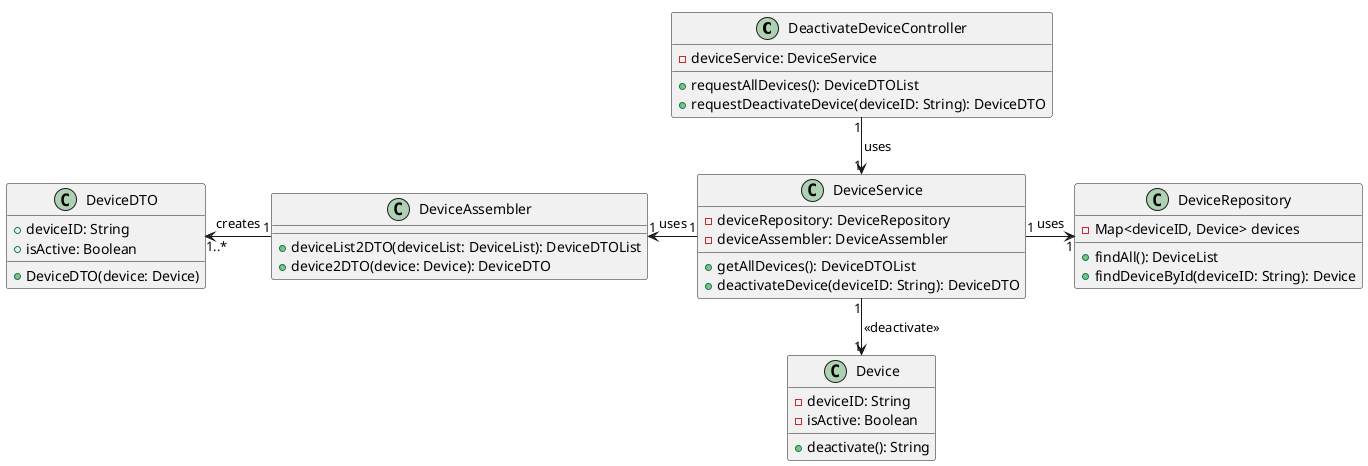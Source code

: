 @startuml
'https://plantuml.com/class-diagram

!pragma layout smetana
!pragma scale 100 width

class DeactivateDeviceController {
    -deviceService: DeviceService
    +requestAllDevices(): DeviceDTOList
    +requestDeactivateDevice(deviceID: String): DeviceDTO
}

class DeviceService {
    -deviceRepository: DeviceRepository
    -deviceAssembler: DeviceAssembler
    +getAllDevices(): DeviceDTOList
    +deactivateDevice(deviceID: String): DeviceDTO
}

class DeviceRepository {
    -Map<deviceID, Device> devices
    +findAll(): DeviceList
    +findDeviceById(deviceID: String): Device
}

class DeviceAssembler {
    +deviceList2DTO(deviceList: DeviceList): DeviceDTOList
    +device2DTO(device: Device): DeviceDTO
}

class DeviceDTO {
    +deviceID: String
    +isActive: Boolean
    +DeviceDTO(device: Device)
}

class Device {
    -deviceID: String
    -isActive: Boolean
    +deactivate(): String
}

DeactivateDeviceController "1" -down-> "1" DeviceService: uses >
DeviceService "1" -right-> "1" DeviceRepository: uses >
DeviceService "1" -left-> "1" DeviceAssembler: uses >
DeviceAssembler "1" -left-> "1..*" DeviceDTO: creates >
DeviceService "1" -down-> "1" Device: <<deactivate>>

@enduml
